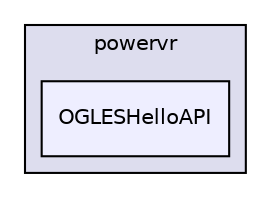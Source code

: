 digraph "PVR/SDK_3.4/Examples/Beginner/01_HelloAPI/OGLES/Build/Android/src/com/powervr/OGLESHelloAPI" {
  compound=true
  node [ fontsize="10", fontname="Helvetica"];
  edge [ labelfontsize="10", labelfontname="Helvetica"];
  subgraph clusterdir_6ea2bfc194b2d155775b3fbe53923115 {
    graph [ bgcolor="#ddddee", pencolor="black", label="powervr" fontname="Helvetica", fontsize="10", URL="dir_6ea2bfc194b2d155775b3fbe53923115.html"]
  dir_0b2cb020838a67b78707b403a458e245 [shape=box, label="OGLESHelloAPI", style="filled", fillcolor="#eeeeff", pencolor="black", URL="dir_0b2cb020838a67b78707b403a458e245.html"];
  }
}

